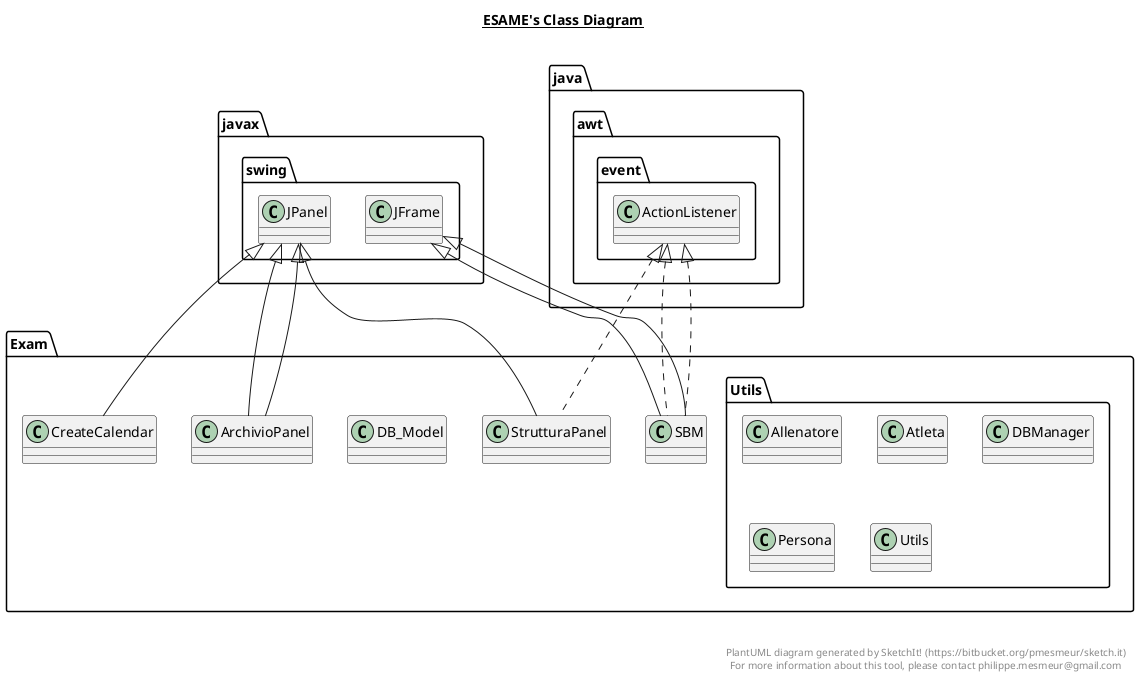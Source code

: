 @startuml

title __ESAME's Class Diagram__\n

  namespace Exam {
    class Exam.ArchivioPanel {
    }
  }
  

  namespace Exam {
    class Exam.ArchivioPanel {
    }
  }
  

  namespace Exam {
    class Exam.CreateCalendar {
    }
  }
  

  namespace Exam {
    class Exam.DB_Model {
    }
  }
  

  namespace Exam {
    class Exam.DB_Model {
    }
  }
  

  namespace Exam {
    class Exam.SBM {
    }
  }
  

  namespace Exam {
    class Exam.SBM {
    }
  }
  

  namespace Exam {
    class Exam.StrutturaPanel {
    }
  }
  

  namespace Exam {
    namespace Utils {
      class Exam.Utils.Allenatore {
      }
    }
  }
  

  namespace Exam {
    namespace Utils {
      class Exam.Utils.Atleta {
      }
    }
  }
  

  namespace Exam {
    namespace Utils {
      class Exam.Utils.Atleta {
      }
    }
  }
  

  namespace Exam {
    namespace Utils {
      class Exam.Utils.DBManager {
      }
    }
  }
  

  namespace Exam {
    namespace Utils {
      class Exam.Utils.Persona {
      }
    }
  }
  

  namespace Exam {
    namespace Utils {
      class Exam.Utils.Utils {
      }
    }
  }
  

  Exam.ArchivioPanel -up-|> javax.swing.JPanel
  Exam.ArchivioPanel -up-|> javax.swing.JPanel
  Exam.CreateCalendar -up-|> javax.swing.JPanel
  Exam.SBM .up.|> java.awt.event.ActionListener
  Exam.SBM -up-|> javax.swing.JFrame
  Exam.SBM .up.|> java.awt.event.ActionListener
  Exam.SBM -up-|> javax.swing.JFrame
  Exam.StrutturaPanel .up.|> java.awt.event.ActionListener
  Exam.StrutturaPanel -up-|> javax.swing.JPanel


right footer


PlantUML diagram generated by SketchIt! (https://bitbucket.org/pmesmeur/sketch.it)
For more information about this tool, please contact philippe.mesmeur@gmail.com
endfooter

@enduml
